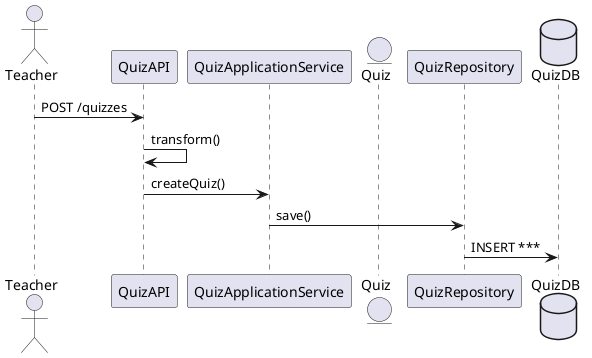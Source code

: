 @startuml
actor Teacher
Teacher -> QuizAPI : POST /quizzes
QuizAPI -> QuizAPI: transform()
QuizAPI -> QuizApplicationService : createQuiz()
entity Quiz
QuizApplicationService -> QuizRepository: save()
database QuizDB
'QuizRepository -> QuizDB: SELECT ***
'QuizApplicationService -> Paper : reassemble()
'QuizApplicationService -> QuizRepository: save()

QuizRepository -> QuizDB: INSERT ***

@enduml